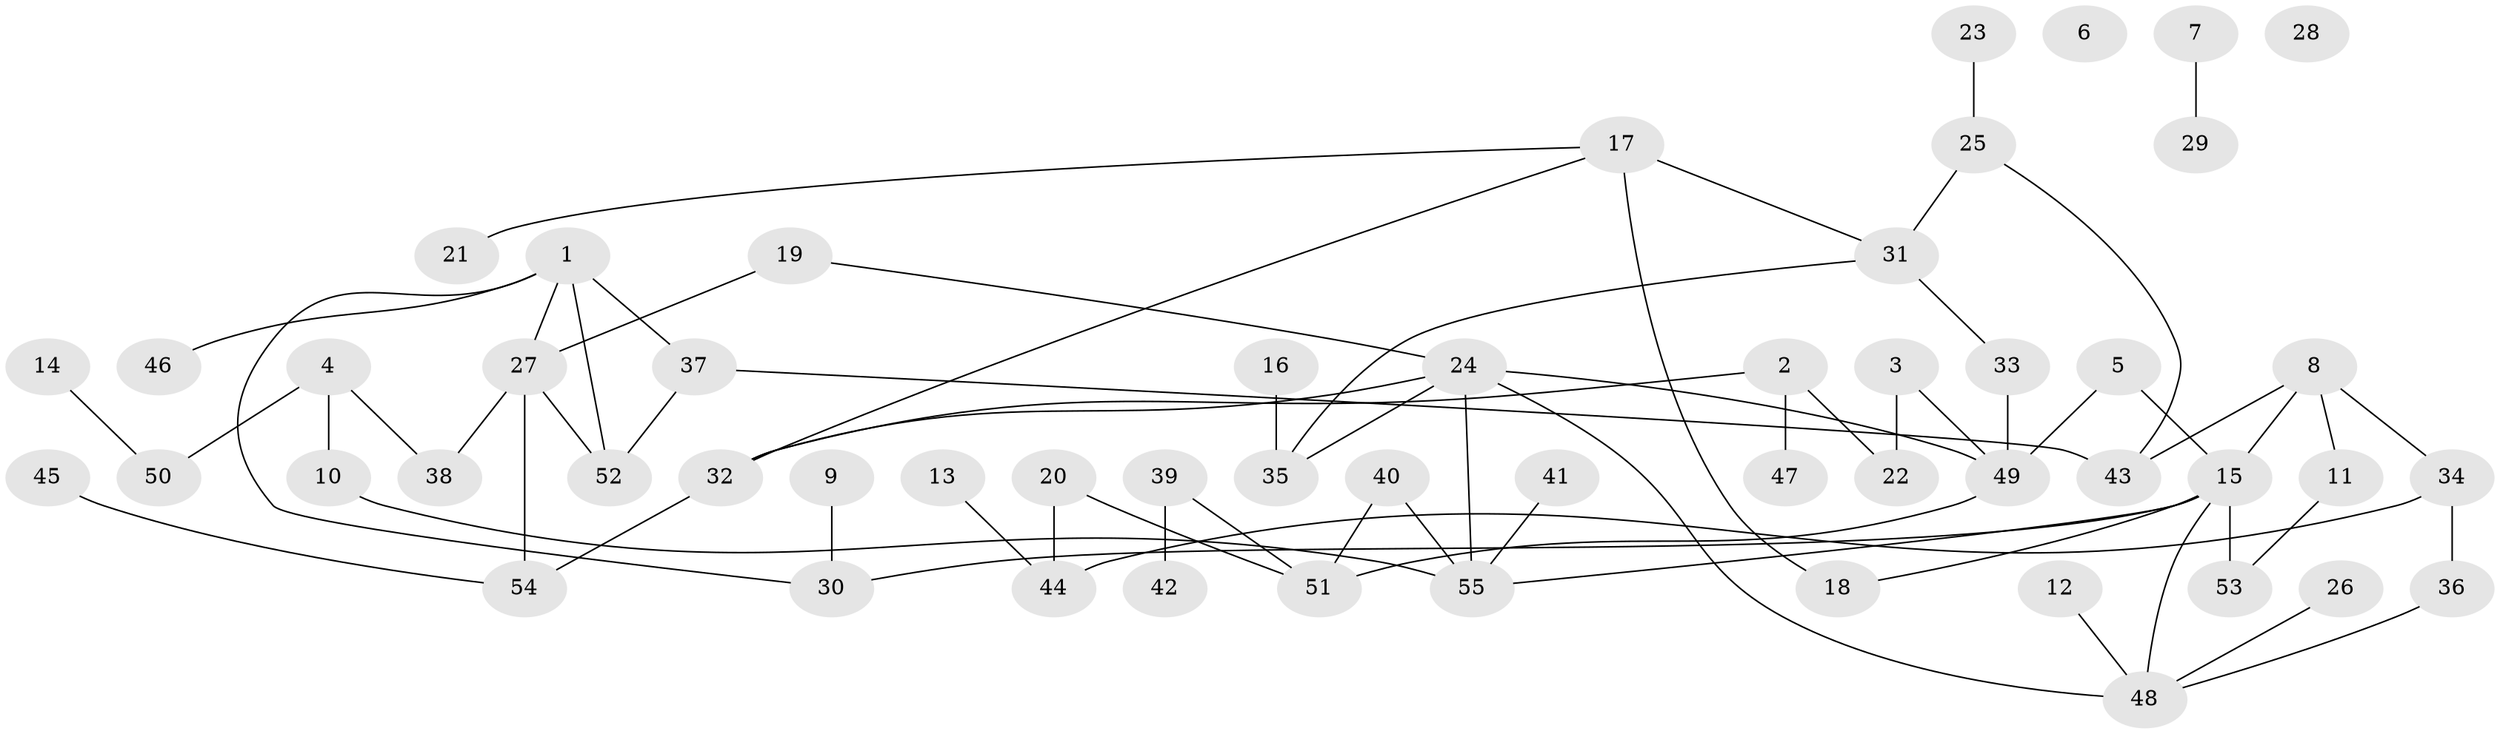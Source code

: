 // coarse degree distribution, {6: 0.06451612903225806, 9: 0.03225806451612903, 3: 0.22580645161290322, 1: 0.1935483870967742, 2: 0.3225806451612903, 4: 0.16129032258064516}
// Generated by graph-tools (version 1.1) at 2025/48/03/04/25 22:48:28]
// undirected, 55 vertices, 68 edges
graph export_dot {
  node [color=gray90,style=filled];
  1;
  2;
  3;
  4;
  5;
  6;
  7;
  8;
  9;
  10;
  11;
  12;
  13;
  14;
  15;
  16;
  17;
  18;
  19;
  20;
  21;
  22;
  23;
  24;
  25;
  26;
  27;
  28;
  29;
  30;
  31;
  32;
  33;
  34;
  35;
  36;
  37;
  38;
  39;
  40;
  41;
  42;
  43;
  44;
  45;
  46;
  47;
  48;
  49;
  50;
  51;
  52;
  53;
  54;
  55;
  1 -- 27;
  1 -- 30;
  1 -- 37;
  1 -- 46;
  1 -- 52;
  2 -- 22;
  2 -- 32;
  2 -- 47;
  3 -- 22;
  3 -- 49;
  4 -- 10;
  4 -- 38;
  4 -- 50;
  5 -- 15;
  5 -- 49;
  7 -- 29;
  8 -- 11;
  8 -- 15;
  8 -- 34;
  8 -- 43;
  9 -- 30;
  10 -- 55;
  11 -- 53;
  12 -- 48;
  13 -- 44;
  14 -- 50;
  15 -- 18;
  15 -- 30;
  15 -- 48;
  15 -- 53;
  15 -- 55;
  16 -- 35;
  17 -- 18;
  17 -- 21;
  17 -- 31;
  17 -- 32;
  19 -- 24;
  19 -- 27;
  20 -- 44;
  20 -- 51;
  23 -- 25;
  24 -- 32;
  24 -- 35;
  24 -- 48;
  24 -- 49;
  24 -- 55;
  25 -- 31;
  25 -- 43;
  26 -- 48;
  27 -- 38;
  27 -- 52;
  27 -- 54;
  31 -- 33;
  31 -- 35;
  32 -- 54;
  33 -- 49;
  34 -- 36;
  34 -- 44;
  36 -- 48;
  37 -- 43;
  37 -- 52;
  39 -- 42;
  39 -- 51;
  40 -- 51;
  40 -- 55;
  41 -- 55;
  45 -- 54;
  49 -- 51;
}
